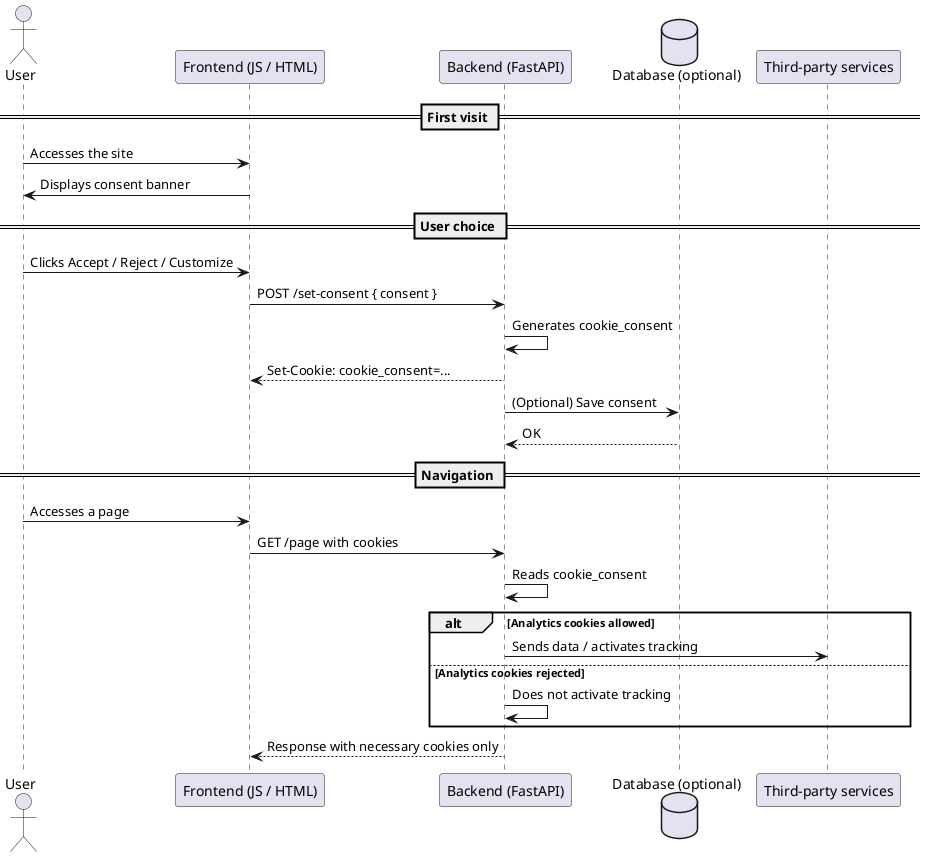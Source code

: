 @startuml
actor "User" as User
participant "Frontend (JS / HTML)" as Frontend
participant "Backend (FastAPI)" as Backend
database "Database (optional)" as DB

== First visit ==
User -> Frontend : Accesses the site
Frontend -> User : Displays consent banner

== User choice ==
User -> Frontend : Clicks Accept / Reject / Customize
Frontend -> Backend : POST /set-consent { consent }
Backend -> Backend : Generates cookie_consent
Backend --> Frontend : Set-Cookie: cookie_consent=...

Backend -> DB : (Optional) Save consent
DB --> Backend : OK

== Navigation ==
User -> Frontend : Accesses a page
Frontend -> Backend : GET /page with cookies
Backend -> Backend : Reads cookie_consent
alt Analytics cookies allowed
Backend -> "Third-party services" : Sends data / activates tracking
else Analytics cookies rejected
Backend -> Backend : Does not activate tracking
end
Backend --> Frontend : Response with necessary cookies only

@enduml
